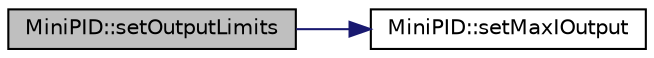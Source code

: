 digraph "MiniPID::setOutputLimits"
{
  edge [fontname="Helvetica",fontsize="10",labelfontname="Helvetica",labelfontsize="10"];
  node [fontname="Helvetica",fontsize="10",shape=record];
  rankdir="LR";
  Node25 [label="MiniPID::setOutputLimits",height=0.2,width=0.4,color="black", fillcolor="grey75", style="filled", fontcolor="black"];
  Node25 -> Node26 [color="midnightblue",fontsize="10",style="solid",fontname="Helvetica"];
  Node26 [label="MiniPID::setMaxIOutput",height=0.2,width=0.4,color="black", fillcolor="white", style="filled",URL="$class_mini_p_i_d.html#a328743fc2b592da72f03b7042c0e82de"];
}
